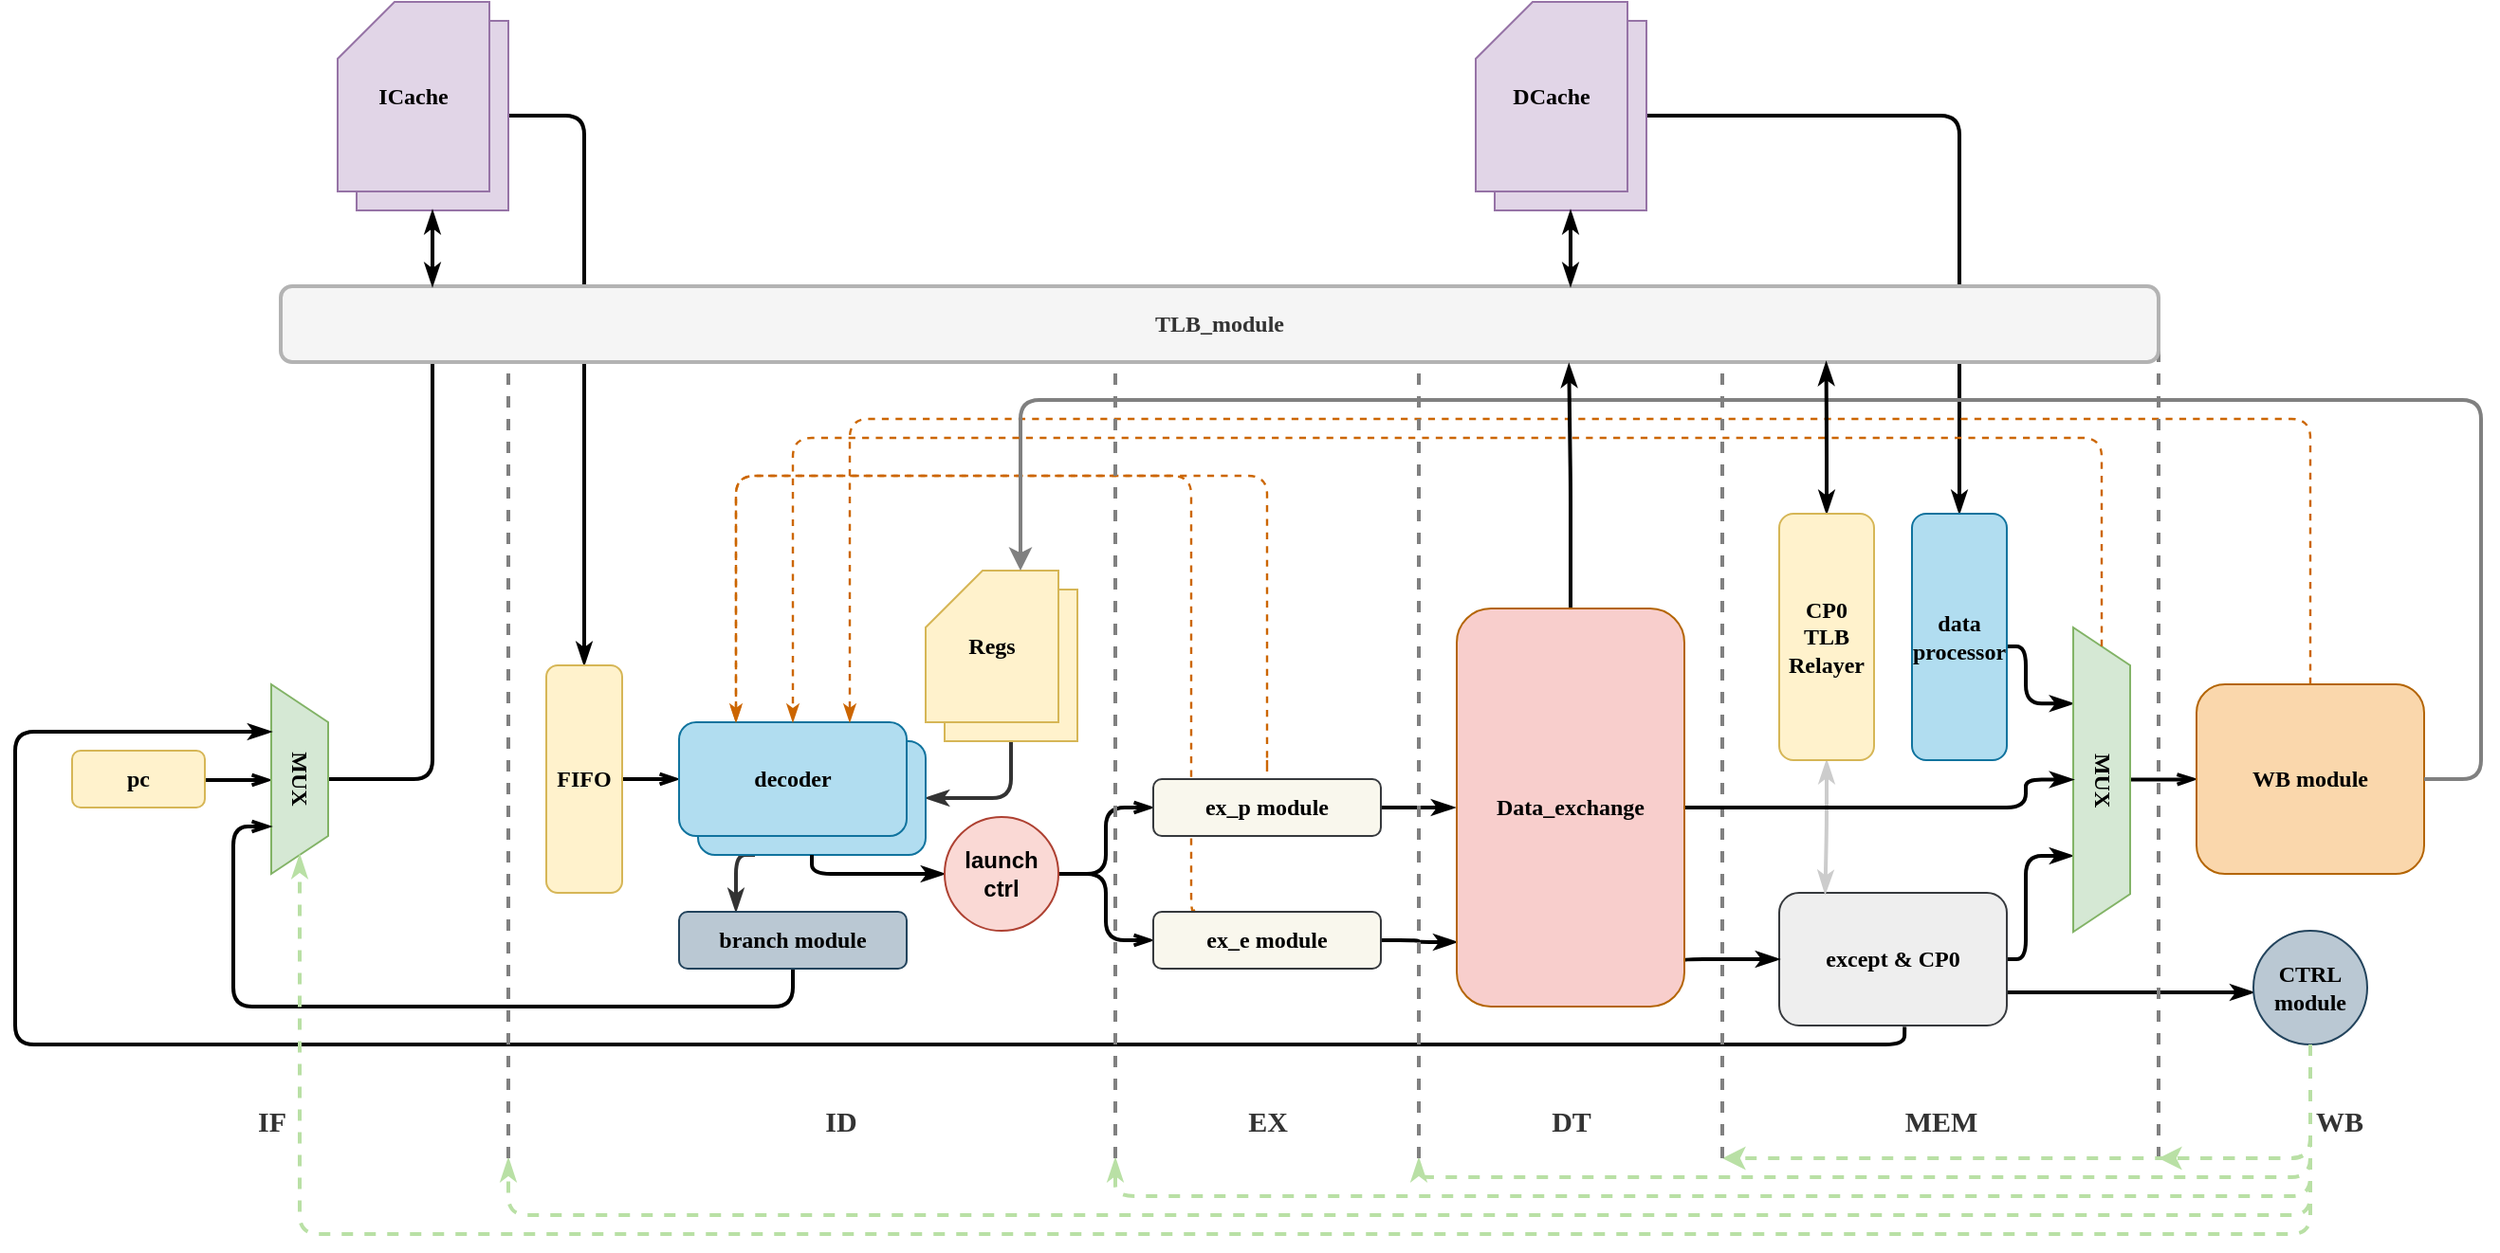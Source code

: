 <mxfile version="19.0.3" type="device"><diagram id="C5RBs43oDa-KdzZeNtuy" name="Page-1"><mxGraphModel dx="1422" dy="865" grid="1" gridSize="10" guides="1" tooltips="1" connect="1" arrows="1" fold="1" page="1" pageScale="1" pageWidth="1920" pageHeight="1200" background="none" math="0" shadow="0"><root><mxCell id="WIyWlLk6GJQsqaUBKTNV-0"/><mxCell id="WIyWlLk6GJQsqaUBKTNV-1" parent="WIyWlLk6GJQsqaUBKTNV-0"/><mxCell id="ue6sjGn8baSqymJ2mTbV-31" style="edgeStyle=orthogonalEdgeStyle;rounded=1;orthogonalLoop=1;jettySize=auto;html=1;entryX=0.5;entryY=0;entryDx=0;entryDy=0;fontFamily=Times New Roman;startArrow=none;startFill=0;endArrow=classicThin;endFill=1;strokeWidth=2;" edge="1" parent="WIyWlLk6GJQsqaUBKTNV-1" source="ue6sjGn8baSqymJ2mTbV-2" target="SR-wK00fX9KoptDXWpvx-33"><mxGeometry relative="1" as="geometry"/></mxCell><mxCell id="ue6sjGn8baSqymJ2mTbV-2" value="&lt;font face=&quot;Times New Roman&quot;&gt;&lt;b&gt;DCache&lt;/b&gt;&lt;/font&gt;" style="shape=card;whiteSpace=wrap;html=1;fillColor=#e1d5e7;strokeColor=#9673a6;" vertex="1" parent="WIyWlLk6GJQsqaUBKTNV-1"><mxGeometry x="840" y="80" width="80" height="100" as="geometry"/></mxCell><mxCell id="ue6sjGn8baSqymJ2mTbV-8" style="edgeStyle=orthogonalEdgeStyle;rounded=1;orthogonalLoop=1;jettySize=auto;html=1;exitX=1;exitY=0.5;exitDx=0;exitDy=0;exitPerimeter=0;fontFamily=Times New Roman;startArrow=none;startFill=0;endArrow=classicThin;endFill=1;strokeWidth=2;" edge="1" parent="WIyWlLk6GJQsqaUBKTNV-1" source="ue6sjGn8baSqymJ2mTbV-1" target="SR-wK00fX9KoptDXWpvx-9"><mxGeometry relative="1" as="geometry"/></mxCell><mxCell id="ue6sjGn8baSqymJ2mTbV-1" value="&lt;font face=&quot;Times New Roman&quot;&gt;&lt;b&gt;ICache&lt;/b&gt;&lt;/font&gt;" style="shape=card;whiteSpace=wrap;html=1;fillColor=#e1d5e7;strokeColor=#9673a6;" vertex="1" parent="WIyWlLk6GJQsqaUBKTNV-1"><mxGeometry x="240" y="80" width="80" height="100" as="geometry"/></mxCell><mxCell id="SR-wK00fX9KoptDXWpvx-74" style="edgeStyle=orthogonalEdgeStyle;rounded=1;orthogonalLoop=1;jettySize=auto;html=1;exitX=0.183;exitY=-0.033;exitDx=0;exitDy=0;dashed=1;fontColor=#333333;startArrow=none;startFill=0;endArrow=classicThin;endFill=1;strokeColor=#CC6600;strokeWidth=1.2;exitPerimeter=0;" parent="WIyWlLk6GJQsqaUBKTNV-1" source="SR-wK00fX9KoptDXWpvx-25" edge="1"><mxGeometry relative="1" as="geometry"><mxPoint x="440" y="450" as="targetPoint"/><Array as="points"><mxPoint x="680" y="550"/><mxPoint x="680" y="320"/><mxPoint x="440" y="320"/></Array></mxGeometry></mxCell><mxCell id="SR-wK00fX9KoptDXWpvx-75" style="edgeStyle=orthogonalEdgeStyle;rounded=1;orthogonalLoop=1;jettySize=auto;html=1;exitX=1;exitY=0.5;exitDx=0;exitDy=0;entryX=0.5;entryY=1;entryDx=0;entryDy=0;entryPerimeter=0;fontColor=#333333;startArrow=classicThin;startFill=1;endArrow=none;endFill=0;strokeColor=#333333;strokeWidth=2;" parent="WIyWlLk6GJQsqaUBKTNV-1" source="SR-wK00fX9KoptDXWpvx-35" target="SR-wK00fX9KoptDXWpvx-34" edge="1"><mxGeometry relative="1" as="geometry"><Array as="points"><mxPoint x="585" y="490"/></Array></mxGeometry></mxCell><mxCell id="SR-wK00fX9KoptDXWpvx-76" style="edgeStyle=orthogonalEdgeStyle;rounded=1;orthogonalLoop=1;jettySize=auto;html=1;exitX=0.25;exitY=1;exitDx=0;exitDy=0;entryX=0.25;entryY=0;entryDx=0;entryDy=0;fontColor=#333333;startArrow=none;startFill=0;endArrow=classicThin;endFill=1;strokeColor=#333333;strokeWidth=2;" parent="WIyWlLk6GJQsqaUBKTNV-1" source="SR-wK00fX9KoptDXWpvx-35" target="SR-wK00fX9KoptDXWpvx-13" edge="1"><mxGeometry relative="1" as="geometry"/></mxCell><mxCell id="SR-wK00fX9KoptDXWpvx-35" value="decoder" style="rounded=1;whiteSpace=wrap;html=1;labelBackgroundColor=none;fillColor=#b1ddf0;strokeColor=#10739e;" parent="WIyWlLk6GJQsqaUBKTNV-1" vertex="1"><mxGeometry x="420" y="460" width="120" height="60" as="geometry"/></mxCell><mxCell id="SR-wK00fX9KoptDXWpvx-34" value="Regs" style="shape=card;whiteSpace=wrap;html=1;labelBackgroundColor=none;fillColor=#fff2cc;strokeColor=#d6b656;" parent="WIyWlLk6GJQsqaUBKTNV-1" vertex="1"><mxGeometry x="550" y="380" width="70" height="80" as="geometry"/></mxCell><mxCell id="SR-wK00fX9KoptDXWpvx-66" style="edgeStyle=orthogonalEdgeStyle;rounded=1;orthogonalLoop=1;jettySize=auto;html=1;exitX=1;exitY=0.5;exitDx=0;exitDy=0;entryX=0.5;entryY=1;entryDx=0;entryDy=0;fontColor=#333333;startArrow=none;startFill=0;endArrow=openThin;endFill=0;strokeWidth=2;" parent="WIyWlLk6GJQsqaUBKTNV-1" target="SR-wK00fX9KoptDXWpvx-5" edge="1"><mxGeometry relative="1" as="geometry"><mxPoint x="160" y="480.5" as="sourcePoint"/></mxGeometry></mxCell><mxCell id="ue6sjGn8baSqymJ2mTbV-5" style="edgeStyle=orthogonalEdgeStyle;rounded=1;orthogonalLoop=1;jettySize=auto;html=1;exitX=0.5;exitY=0;exitDx=0;exitDy=0;fontFamily=Times New Roman;startArrow=none;startFill=0;endArrow=classicThin;endFill=1;strokeWidth=2;" edge="1" parent="WIyWlLk6GJQsqaUBKTNV-1" source="SR-wK00fX9KoptDXWpvx-5"><mxGeometry relative="1" as="geometry"><mxPoint x="280" y="260" as="targetPoint"/><Array as="points"><mxPoint x="280" y="480"/><mxPoint x="280" y="259"/></Array></mxGeometry></mxCell><mxCell id="SR-wK00fX9KoptDXWpvx-5" value="&lt;b&gt;&lt;font face=&quot;Times New Roman&quot;&gt;MUX&lt;/font&gt;&lt;/b&gt;" style="shape=trapezoid;perimeter=trapezoidPerimeter;whiteSpace=wrap;html=1;fixedSize=1;rotation=90;size=20;labelBorderColor=none;fillColor=#d5e8d4;strokeColor=#82b366;" parent="WIyWlLk6GJQsqaUBKTNV-1" vertex="1"><mxGeometry x="160" y="465" width="100" height="30" as="geometry"/></mxCell><mxCell id="SR-wK00fX9KoptDXWpvx-6" value="&lt;font face=&quot;Times New Roman&quot;&gt;&lt;b&gt;ICache&lt;/b&gt;&lt;/font&gt;" style="shape=card;whiteSpace=wrap;html=1;fillColor=#e1d5e7;strokeColor=#9673a6;" parent="WIyWlLk6GJQsqaUBKTNV-1" vertex="1"><mxGeometry x="230" y="70" width="80" height="100" as="geometry"/></mxCell><mxCell id="SR-wK00fX9KoptDXWpvx-19" value="" style="edgeStyle=orthogonalEdgeStyle;rounded=1;orthogonalLoop=1;jettySize=auto;html=1;fontColor=#333333;startArrow=none;startFill=0;strokeWidth=2;endArrow=openThin;endFill=0;" parent="WIyWlLk6GJQsqaUBKTNV-1" source="SR-wK00fX9KoptDXWpvx-9" target="SR-wK00fX9KoptDXWpvx-12" edge="1"><mxGeometry relative="1" as="geometry"/></mxCell><mxCell id="SR-wK00fX9KoptDXWpvx-9" value="&lt;b&gt;&lt;font face=&quot;Times New Roman&quot;&gt;FIFO&lt;/font&gt;&lt;/b&gt;" style="rounded=1;whiteSpace=wrap;html=1;labelBackgroundColor=none;fillColor=#fff2cc;strokeColor=#d6b656;" parent="WIyWlLk6GJQsqaUBKTNV-1" vertex="1"><mxGeometry x="340" y="420" width="40" height="120" as="geometry"/></mxCell><mxCell id="SR-wK00fX9KoptDXWpvx-11" value="&lt;b&gt;&lt;font face=&quot;Times New Roman&quot;&gt;Regs&lt;/font&gt;&lt;/b&gt;" style="shape=card;whiteSpace=wrap;html=1;labelBackgroundColor=none;fillColor=#fff2cc;strokeColor=#d6b656;" parent="WIyWlLk6GJQsqaUBKTNV-1" vertex="1"><mxGeometry x="540" y="370" width="70" height="80" as="geometry"/></mxCell><mxCell id="SR-wK00fX9KoptDXWpvx-21" style="edgeStyle=orthogonalEdgeStyle;rounded=1;orthogonalLoop=1;jettySize=auto;html=1;exitX=0.5;exitY=1;exitDx=0;exitDy=0;fontColor=#333333;startArrow=none;startFill=0;strokeWidth=2;endArrow=classicThin;endFill=1;" parent="WIyWlLk6GJQsqaUBKTNV-1" source="SR-wK00fX9KoptDXWpvx-35" target="SR-wK00fX9KoptDXWpvx-14" edge="1"><mxGeometry relative="1" as="geometry"><Array as="points"><mxPoint x="480" y="530"/></Array></mxGeometry></mxCell><mxCell id="SR-wK00fX9KoptDXWpvx-12" value="&lt;b&gt;&lt;font face=&quot;Times New Roman&quot;&gt;decoder&lt;/font&gt;&lt;/b&gt;" style="rounded=1;whiteSpace=wrap;html=1;labelBackgroundColor=none;fillColor=#b1ddf0;strokeColor=#10739e;" parent="WIyWlLk6GJQsqaUBKTNV-1" vertex="1"><mxGeometry x="410" y="450" width="120" height="60" as="geometry"/></mxCell><mxCell id="SR-wK00fX9KoptDXWpvx-22" style="edgeStyle=orthogonalEdgeStyle;rounded=1;orthogonalLoop=1;jettySize=auto;html=1;exitX=0.5;exitY=1;exitDx=0;exitDy=0;entryX=0.75;entryY=1;entryDx=0;entryDy=0;fontColor=#333333;startArrow=none;startFill=0;strokeWidth=2;endArrow=openThin;endFill=0;" parent="WIyWlLk6GJQsqaUBKTNV-1" source="SR-wK00fX9KoptDXWpvx-13" target="SR-wK00fX9KoptDXWpvx-5" edge="1"><mxGeometry relative="1" as="geometry"/></mxCell><mxCell id="SR-wK00fX9KoptDXWpvx-13" value="&lt;b&gt;&lt;font face=&quot;Times New Roman&quot;&gt;branch module&lt;/font&gt;&lt;/b&gt;" style="rounded=1;whiteSpace=wrap;html=1;labelBackgroundColor=none;fillColor=#bac8d3;strokeColor=#23445d;" parent="WIyWlLk6GJQsqaUBKTNV-1" vertex="1"><mxGeometry x="410" y="550" width="120" height="30" as="geometry"/></mxCell><mxCell id="SR-wK00fX9KoptDXWpvx-26" style="edgeStyle=orthogonalEdgeStyle;rounded=1;orthogonalLoop=1;jettySize=auto;html=1;exitX=1;exitY=0.5;exitDx=0;exitDy=0;fontColor=#333333;startArrow=none;startFill=0;endArrow=openThin;endFill=0;strokeWidth=2;" parent="WIyWlLk6GJQsqaUBKTNV-1" source="SR-wK00fX9KoptDXWpvx-14" target="SR-wK00fX9KoptDXWpvx-24" edge="1"><mxGeometry relative="1" as="geometry"/></mxCell><mxCell id="SR-wK00fX9KoptDXWpvx-27" style="edgeStyle=orthogonalEdgeStyle;rounded=1;orthogonalLoop=1;jettySize=auto;html=1;exitX=1;exitY=0.5;exitDx=0;exitDy=0;fontColor=#333333;startArrow=none;startFill=0;endArrow=openThin;endFill=0;strokeWidth=2;" parent="WIyWlLk6GJQsqaUBKTNV-1" source="SR-wK00fX9KoptDXWpvx-14" target="SR-wK00fX9KoptDXWpvx-25" edge="1"><mxGeometry relative="1" as="geometry"/></mxCell><mxCell id="SR-wK00fX9KoptDXWpvx-14" value="&lt;b&gt;launch&lt;br&gt;ctrl&lt;/b&gt;" style="ellipse;whiteSpace=wrap;html=1;aspect=fixed;labelBackgroundColor=none;fillColor=#fad9d5;strokeColor=#ae4132;" parent="WIyWlLk6GJQsqaUBKTNV-1" vertex="1"><mxGeometry x="550" y="500" width="60" height="60" as="geometry"/></mxCell><mxCell id="SR-wK00fX9KoptDXWpvx-73" style="edgeStyle=orthogonalEdgeStyle;rounded=1;orthogonalLoop=1;jettySize=auto;html=1;entryX=0.25;entryY=0;entryDx=0;entryDy=0;dashed=1;fontColor=#333333;startArrow=none;startFill=0;endArrow=openThin;endFill=0;strokeColor=#CC6600;strokeWidth=1.2;" parent="WIyWlLk6GJQsqaUBKTNV-1" target="SR-wK00fX9KoptDXWpvx-12" edge="1"><mxGeometry relative="1" as="geometry"><Array as="points"><mxPoint x="720" y="480"/><mxPoint x="720" y="320"/><mxPoint x="440" y="320"/></Array><mxPoint x="720" y="470" as="sourcePoint"/></mxGeometry></mxCell><mxCell id="ue6sjGn8baSqymJ2mTbV-25" style="edgeStyle=orthogonalEdgeStyle;rounded=1;orthogonalLoop=1;jettySize=auto;html=1;exitX=1;exitY=0.5;exitDx=0;exitDy=0;fontFamily=Times New Roman;startArrow=none;startFill=0;endArrow=classicThin;endFill=1;strokeWidth=2;" edge="1" parent="WIyWlLk6GJQsqaUBKTNV-1" source="SR-wK00fX9KoptDXWpvx-24"><mxGeometry relative="1" as="geometry"><mxPoint x="819" y="495" as="targetPoint"/></mxGeometry></mxCell><mxCell id="SR-wK00fX9KoptDXWpvx-24" value="&lt;b&gt;&lt;font face=&quot;Times New Roman&quot;&gt;ex_p module&lt;/font&gt;&lt;/b&gt;" style="rounded=1;whiteSpace=wrap;html=1;labelBackgroundColor=none;fillColor=#f9f7ed;strokeColor=#36393d;" parent="WIyWlLk6GJQsqaUBKTNV-1" vertex="1"><mxGeometry x="660" y="480" width="120" height="30" as="geometry"/></mxCell><mxCell id="ue6sjGn8baSqymJ2mTbV-26" style="edgeStyle=orthogonalEdgeStyle;rounded=1;orthogonalLoop=1;jettySize=auto;html=1;exitX=1;exitY=0.5;exitDx=0;exitDy=0;entryX=0.001;entryY=0.838;entryDx=0;entryDy=0;entryPerimeter=0;fontFamily=Times New Roman;startArrow=none;startFill=0;endArrow=classicThin;endFill=1;strokeWidth=2;" edge="1" parent="WIyWlLk6GJQsqaUBKTNV-1" source="SR-wK00fX9KoptDXWpvx-25" target="ue6sjGn8baSqymJ2mTbV-12"><mxGeometry relative="1" as="geometry"/></mxCell><mxCell id="SR-wK00fX9KoptDXWpvx-25" value="&lt;font face=&quot;Times New Roman&quot;&gt;&lt;b&gt;ex_e module&lt;/b&gt;&lt;/font&gt;" style="rounded=1;whiteSpace=wrap;html=1;labelBackgroundColor=none;fillColor=#f9f7ed;strokeColor=#36393d;" parent="WIyWlLk6GJQsqaUBKTNV-1" vertex="1"><mxGeometry x="660" y="550" width="120" height="30" as="geometry"/></mxCell><mxCell id="SR-wK00fX9KoptDXWpvx-28" value="&lt;font face=&quot;Times New Roman&quot;&gt;&lt;b&gt;DCache&lt;/b&gt;&lt;/font&gt;" style="shape=card;whiteSpace=wrap;html=1;fillColor=#e1d5e7;strokeColor=#9673a6;" parent="WIyWlLk6GJQsqaUBKTNV-1" vertex="1"><mxGeometry x="830" y="70" width="80" height="100" as="geometry"/></mxCell><mxCell id="ue6sjGn8baSqymJ2mTbV-30" style="edgeStyle=orthogonalEdgeStyle;rounded=1;orthogonalLoop=1;jettySize=auto;html=1;entryX=0.25;entryY=1;entryDx=0;entryDy=0;fontFamily=Times New Roman;startArrow=none;startFill=0;endArrow=classicThin;endFill=1;strokeWidth=2;" edge="1" parent="WIyWlLk6GJQsqaUBKTNV-1" source="SR-wK00fX9KoptDXWpvx-33" target="SR-wK00fX9KoptDXWpvx-41"><mxGeometry relative="1" as="geometry"><Array as="points"><mxPoint x="1120" y="410"/><mxPoint x="1120" y="440"/></Array></mxGeometry></mxCell><mxCell id="SR-wK00fX9KoptDXWpvx-33" value="&lt;font face=&quot;Times New Roman&quot;&gt;&lt;b&gt;data processor&lt;/b&gt;&lt;/font&gt;" style="rounded=1;whiteSpace=wrap;html=1;labelBackgroundColor=none;labelBorderColor=none;fillColor=#b1ddf0;strokeColor=#10739e;" parent="WIyWlLk6GJQsqaUBKTNV-1" vertex="1"><mxGeometry x="1060" y="340" width="50" height="130" as="geometry"/></mxCell><mxCell id="SR-wK00fX9KoptDXWpvx-71" style="edgeStyle=orthogonalEdgeStyle;rounded=1;orthogonalLoop=1;jettySize=auto;html=1;fontColor=#333333;startArrow=none;startFill=0;endArrow=classicThin;endFill=1;strokeWidth=2;exitX=1;exitY=0.75;exitDx=0;exitDy=0;" parent="WIyWlLk6GJQsqaUBKTNV-1" source="SR-wK00fX9KoptDXWpvx-37" target="SR-wK00fX9KoptDXWpvx-69" edge="1"><mxGeometry relative="1" as="geometry"><Array as="points"><mxPoint x="1140" y="593"/><mxPoint x="1140" y="593"/></Array><mxPoint x="1110" y="575" as="sourcePoint"/></mxGeometry></mxCell><mxCell id="ue6sjGn8baSqymJ2mTbV-29" style="edgeStyle=orthogonalEdgeStyle;rounded=1;orthogonalLoop=1;jettySize=auto;html=1;exitX=1;exitY=0.5;exitDx=0;exitDy=0;entryX=0.75;entryY=1;entryDx=0;entryDy=0;fontFamily=Times New Roman;startArrow=none;startFill=0;endArrow=classicThin;endFill=1;strokeWidth=2;" edge="1" parent="WIyWlLk6GJQsqaUBKTNV-1" source="SR-wK00fX9KoptDXWpvx-37" target="SR-wK00fX9KoptDXWpvx-41"><mxGeometry relative="1" as="geometry"><Array as="points"><mxPoint x="1120" y="575"/><mxPoint x="1120" y="521"/></Array></mxGeometry></mxCell><mxCell id="SR-wK00fX9KoptDXWpvx-37" value="&lt;b&gt;&lt;font face=&quot;Times New Roman&quot;&gt;except &amp;amp; CP0&lt;/font&gt;&lt;/b&gt;" style="rounded=1;whiteSpace=wrap;html=1;labelBackgroundColor=none;labelBorderColor=none;fillColor=#eeeeee;strokeColor=#36393d;" parent="WIyWlLk6GJQsqaUBKTNV-1" vertex="1"><mxGeometry x="990" y="540" width="120" height="70" as="geometry"/></mxCell><mxCell id="SR-wK00fX9KoptDXWpvx-68" value="" style="edgeStyle=orthogonalEdgeStyle;rounded=1;orthogonalLoop=1;jettySize=auto;html=1;fontColor=#333333;startArrow=none;startFill=0;endArrow=openThin;endFill=0;strokeWidth=2;" parent="WIyWlLk6GJQsqaUBKTNV-1" source="SR-wK00fX9KoptDXWpvx-41" target="SR-wK00fX9KoptDXWpvx-63" edge="1"><mxGeometry relative="1" as="geometry"/></mxCell><mxCell id="SR-wK00fX9KoptDXWpvx-41" value="&lt;font face=&quot;Times New Roman&quot;&gt;&lt;b&gt;MUX&lt;/b&gt;&lt;/font&gt;" style="shape=trapezoid;perimeter=trapezoidPerimeter;whiteSpace=wrap;html=1;fixedSize=1;rotation=90;size=20;labelBorderColor=none;fillColor=#d5e8d4;strokeColor=#82b366;" parent="WIyWlLk6GJQsqaUBKTNV-1" vertex="1"><mxGeometry x="1079.7" y="465.31" width="160.62" height="30" as="geometry"/></mxCell><mxCell id="SR-wK00fX9KoptDXWpvx-77" style="edgeStyle=orthogonalEdgeStyle;rounded=1;orthogonalLoop=1;jettySize=auto;html=1;exitX=0.5;exitY=0;exitDx=0;exitDy=0;entryX=0.75;entryY=0;entryDx=0;entryDy=0;fontColor=#333333;startArrow=none;startFill=0;endArrow=classicThin;endFill=1;strokeColor=#CC6600;strokeWidth=1.2;dashed=1;" parent="WIyWlLk6GJQsqaUBKTNV-1" source="SR-wK00fX9KoptDXWpvx-63" target="SR-wK00fX9KoptDXWpvx-12" edge="1"><mxGeometry relative="1" as="geometry"><Array as="points"><mxPoint x="1270" y="290"/><mxPoint x="500" y="290"/></Array></mxGeometry></mxCell><mxCell id="SR-wK00fX9KoptDXWpvx-63" value="&lt;font face=&quot;Times New Roman&quot;&gt;&lt;b&gt;WB module&lt;/b&gt;&lt;/font&gt;" style="rounded=1;whiteSpace=wrap;html=1;labelBackgroundColor=none;labelBorderColor=none;fillColor=#fad7ac;strokeColor=#b46504;" parent="WIyWlLk6GJQsqaUBKTNV-1" vertex="1"><mxGeometry x="1210" y="430" width="120" height="100" as="geometry"/></mxCell><mxCell id="SR-wK00fX9KoptDXWpvx-65" value="" style="endArrow=classic;html=1;rounded=1;fontColor=#333333;strokeWidth=2;exitX=1;exitY=0.5;exitDx=0;exitDy=0;entryX=0;entryY=0;entryDx=50;entryDy=0;entryPerimeter=0;strokeColor=#808080;" parent="WIyWlLk6GJQsqaUBKTNV-1" source="SR-wK00fX9KoptDXWpvx-63" target="SR-wK00fX9KoptDXWpvx-11" edge="1"><mxGeometry width="50" height="50" relative="1" as="geometry"><mxPoint x="880" y="470" as="sourcePoint"/><mxPoint x="930" y="420" as="targetPoint"/><Array as="points"><mxPoint x="1360" y="480"/><mxPoint x="1360" y="280"/><mxPoint x="590" y="280"/></Array></mxGeometry></mxCell><mxCell id="SR-wK00fX9KoptDXWpvx-67" value="" style="endArrow=classicThin;html=1;rounded=1;fontColor=#333333;strokeWidth=2;exitX=0.551;exitY=1.01;exitDx=0;exitDy=0;exitPerimeter=0;entryX=0.25;entryY=1;entryDx=0;entryDy=0;endFill=1;" parent="WIyWlLk6GJQsqaUBKTNV-1" source="SR-wK00fX9KoptDXWpvx-37" target="SR-wK00fX9KoptDXWpvx-5" edge="1"><mxGeometry width="50" height="50" relative="1" as="geometry"><mxPoint x="410" y="550" as="sourcePoint"/><mxPoint x="460" y="500" as="targetPoint"/><Array as="points"><mxPoint x="1056" y="620"/><mxPoint x="866" y="620"/><mxPoint x="60" y="620"/><mxPoint x="60" y="455"/></Array></mxGeometry></mxCell><mxCell id="SR-wK00fX9KoptDXWpvx-92" style="edgeStyle=orthogonalEdgeStyle;rounded=1;orthogonalLoop=1;jettySize=auto;html=1;exitX=0.5;exitY=1;exitDx=0;exitDy=0;dashed=1;fontFamily=Times New Roman;fontColor=#333333;startArrow=none;startFill=0;endArrow=classicThin;endFill=1;strokeColor=#B9E0A5;strokeWidth=2;" parent="WIyWlLk6GJQsqaUBKTNV-1" source="SR-wK00fX9KoptDXWpvx-69" edge="1"><mxGeometry relative="1" as="geometry"><mxPoint x="800" y="680" as="targetPoint"/><Array as="points"><mxPoint x="1270" y="690"/><mxPoint x="800" y="690"/></Array></mxGeometry></mxCell><mxCell id="SR-wK00fX9KoptDXWpvx-93" style="edgeStyle=orthogonalEdgeStyle;rounded=1;orthogonalLoop=1;jettySize=auto;html=1;exitX=0.5;exitY=1;exitDx=0;exitDy=0;dashed=1;fontFamily=Times New Roman;fontColor=#333333;startArrow=none;startFill=0;endArrow=classicThin;endFill=1;strokeColor=#B9E0A5;strokeWidth=2;" parent="WIyWlLk6GJQsqaUBKTNV-1" source="SR-wK00fX9KoptDXWpvx-69" edge="1"><mxGeometry relative="1" as="geometry"><mxPoint x="640" y="680" as="targetPoint"/><Array as="points"><mxPoint x="1270" y="700"/><mxPoint x="640" y="700"/></Array></mxGeometry></mxCell><mxCell id="SR-wK00fX9KoptDXWpvx-94" style="edgeStyle=orthogonalEdgeStyle;rounded=1;orthogonalLoop=1;jettySize=auto;html=1;exitX=0.5;exitY=1;exitDx=0;exitDy=0;dashed=1;fontFamily=Times New Roman;fontColor=#333333;startArrow=none;startFill=0;endArrow=classicThin;endFill=1;strokeColor=#B9E0A5;strokeWidth=2;" parent="WIyWlLk6GJQsqaUBKTNV-1" source="SR-wK00fX9KoptDXWpvx-69" edge="1"><mxGeometry relative="1" as="geometry"><mxPoint x="320" y="680" as="targetPoint"/><Array as="points"><mxPoint x="1270" y="710"/><mxPoint x="320" y="710"/></Array></mxGeometry></mxCell><mxCell id="SR-wK00fX9KoptDXWpvx-95" style="edgeStyle=orthogonalEdgeStyle;rounded=1;orthogonalLoop=1;jettySize=auto;html=1;exitX=0.5;exitY=1;exitDx=0;exitDy=0;dashed=1;fontFamily=Times New Roman;fontColor=#333333;startArrow=none;startFill=0;endArrow=classicThin;endFill=1;strokeColor=#B9E0A5;strokeWidth=2;" parent="WIyWlLk6GJQsqaUBKTNV-1" source="SR-wK00fX9KoptDXWpvx-69" target="SR-wK00fX9KoptDXWpvx-5" edge="1"><mxGeometry relative="1" as="geometry"><Array as="points"><mxPoint x="1270" y="720"/><mxPoint x="210" y="720"/></Array></mxGeometry></mxCell><mxCell id="SR-wK00fX9KoptDXWpvx-69" value="&lt;font face=&quot;Times New Roman&quot;&gt;&lt;b&gt;CTRL&lt;br&gt;module&lt;/b&gt;&lt;/font&gt;" style="ellipse;whiteSpace=wrap;html=1;aspect=fixed;labelBackgroundColor=none;fillColor=#bac8d3;strokeColor=#23445d;" parent="WIyWlLk6GJQsqaUBKTNV-1" vertex="1"><mxGeometry x="1240" y="560" width="60" height="60" as="geometry"/></mxCell><mxCell id="SR-wK00fX9KoptDXWpvx-80" value="" style="endArrow=classicThin;html=1;rounded=1;dashed=1;fontColor=#333333;strokeColor=#CC6600;strokeWidth=1.2;exitX=0;exitY=0.5;exitDx=0;exitDy=0;entryX=0.5;entryY=0;entryDx=0;entryDy=0;endFill=1;" parent="WIyWlLk6GJQsqaUBKTNV-1" source="SR-wK00fX9KoptDXWpvx-41" target="SR-wK00fX9KoptDXWpvx-12" edge="1"><mxGeometry width="50" height="50" relative="1" as="geometry"><mxPoint x="730" y="490" as="sourcePoint"/><mxPoint x="780" y="440" as="targetPoint"/><Array as="points"><mxPoint x="1160" y="300"/><mxPoint x="470" y="300"/></Array></mxGeometry></mxCell><mxCell id="SR-wK00fX9KoptDXWpvx-81" value="&lt;b&gt;pc&lt;/b&gt;" style="rounded=1;whiteSpace=wrap;html=1;labelBackgroundColor=none;labelBorderColor=none;fontFamily=Times New Roman;fillColor=#fff2cc;strokeColor=#d6b656;" parent="WIyWlLk6GJQsqaUBKTNV-1" vertex="1"><mxGeometry x="90" y="465" width="70" height="30" as="geometry"/></mxCell><mxCell id="SR-wK00fX9KoptDXWpvx-85" value="" style="endArrow=none;dashed=1;html=1;rounded=1;fontFamily=Times New Roman;fontColor=#333333;strokeColor=#808080;strokeWidth=2;" parent="WIyWlLk6GJQsqaUBKTNV-1" edge="1"><mxGeometry width="50" height="50" relative="1" as="geometry"><mxPoint x="320" y="680" as="sourcePoint"/><mxPoint x="320" y="220" as="targetPoint"/></mxGeometry></mxCell><mxCell id="SR-wK00fX9KoptDXWpvx-87" value="" style="endArrow=none;dashed=1;html=1;rounded=1;fontFamily=Times New Roman;fontColor=#333333;strokeColor=#808080;strokeWidth=2;" parent="WIyWlLk6GJQsqaUBKTNV-1" edge="1"><mxGeometry width="50" height="50" relative="1" as="geometry"><mxPoint x="640" y="680" as="sourcePoint"/><mxPoint x="640" y="220" as="targetPoint"/></mxGeometry></mxCell><mxCell id="SR-wK00fX9KoptDXWpvx-88" value="" style="endArrow=none;dashed=1;html=1;rounded=1;fontFamily=Times New Roman;fontColor=#333333;strokeColor=#808080;strokeWidth=2;" parent="WIyWlLk6GJQsqaUBKTNV-1" edge="1"><mxGeometry width="50" height="50" relative="1" as="geometry"><mxPoint x="800" y="680" as="sourcePoint"/><mxPoint x="800" y="220" as="targetPoint"/></mxGeometry></mxCell><mxCell id="SR-wK00fX9KoptDXWpvx-89" value="" style="endArrow=none;dashed=1;html=1;rounded=1;fontFamily=Times New Roman;fontColor=#333333;strokeColor=#808080;strokeWidth=2;" parent="WIyWlLk6GJQsqaUBKTNV-1" edge="1"><mxGeometry width="50" height="50" relative="1" as="geometry"><mxPoint x="1190" y="680" as="sourcePoint"/><mxPoint x="1190" y="250" as="targetPoint"/></mxGeometry></mxCell><mxCell id="SR-wK00fX9KoptDXWpvx-91" value="" style="endArrow=classic;html=1;rounded=1;dashed=1;fontFamily=Times New Roman;fontColor=#333333;strokeColor=#B9E0A5;strokeWidth=2;exitX=0.5;exitY=1;exitDx=0;exitDy=0;" parent="WIyWlLk6GJQsqaUBKTNV-1" source="SR-wK00fX9KoptDXWpvx-69" edge="1"><mxGeometry width="50" height="50" relative="1" as="geometry"><mxPoint x="790" y="590" as="sourcePoint"/><mxPoint x="960" y="680" as="targetPoint"/><Array as="points"><mxPoint x="1270" y="680"/></Array></mxGeometry></mxCell><mxCell id="SR-wK00fX9KoptDXWpvx-96" value="&lt;b&gt;&lt;font style=&quot;font-size: 15px;&quot;&gt;IF&lt;/font&gt;&lt;/b&gt;" style="text;html=1;resizable=0;autosize=1;align=center;verticalAlign=middle;points=[];fillColor=none;strokeColor=none;rounded=0;labelBackgroundColor=none;labelBorderColor=none;fontFamily=Times New Roman;fontColor=#333333;" parent="WIyWlLk6GJQsqaUBKTNV-1" vertex="1"><mxGeometry x="180" y="650" width="30" height="20" as="geometry"/></mxCell><mxCell id="SR-wK00fX9KoptDXWpvx-97" value="&lt;b&gt;&lt;font style=&quot;font-size: 15px;&quot;&gt;ID&lt;/font&gt;&lt;/b&gt;" style="text;html=1;resizable=0;autosize=1;align=center;verticalAlign=middle;points=[];fillColor=none;strokeColor=none;rounded=0;labelBackgroundColor=none;labelBorderColor=none;fontFamily=Times New Roman;fontColor=#333333;" parent="WIyWlLk6GJQsqaUBKTNV-1" vertex="1"><mxGeometry x="480" y="650" width="30" height="20" as="geometry"/></mxCell><mxCell id="SR-wK00fX9KoptDXWpvx-98" value="&lt;b&gt;&lt;font style=&quot;font-size: 15px;&quot;&gt;EX&lt;/font&gt;&lt;/b&gt;" style="text;html=1;resizable=0;autosize=1;align=center;verticalAlign=middle;points=[];fillColor=none;strokeColor=none;rounded=0;labelBackgroundColor=none;labelBorderColor=none;fontFamily=Times New Roman;fontColor=#333333;" parent="WIyWlLk6GJQsqaUBKTNV-1" vertex="1"><mxGeometry x="700" y="650" width="40" height="20" as="geometry"/></mxCell><mxCell id="SR-wK00fX9KoptDXWpvx-99" value="&lt;b&gt;&lt;font style=&quot;font-size: 15px;&quot;&gt;MEM&lt;/font&gt;&lt;/b&gt;" style="text;html=1;resizable=0;autosize=1;align=center;verticalAlign=middle;points=[];fillColor=none;strokeColor=none;rounded=0;labelBackgroundColor=none;labelBorderColor=none;fontFamily=Times New Roman;fontColor=#333333;" parent="WIyWlLk6GJQsqaUBKTNV-1" vertex="1"><mxGeometry x="1050" y="650" width="50" height="20" as="geometry"/></mxCell><mxCell id="SR-wK00fX9KoptDXWpvx-100" value="&lt;b&gt;&lt;font style=&quot;font-size: 15px;&quot;&gt;WB&lt;/font&gt;&lt;/b&gt;" style="text;html=1;resizable=0;autosize=1;align=center;verticalAlign=middle;points=[];fillColor=none;strokeColor=none;rounded=0;labelBackgroundColor=none;labelBorderColor=none;fontFamily=Times New Roman;fontColor=#333333;" parent="WIyWlLk6GJQsqaUBKTNV-1" vertex="1"><mxGeometry x="1265" y="650" width="40" height="20" as="geometry"/></mxCell><mxCell id="ue6sjGn8baSqymJ2mTbV-9" value="" style="endArrow=none;dashed=1;html=1;rounded=1;fontFamily=Times New Roman;fontColor=#333333;strokeColor=#808080;strokeWidth=2;" edge="1" parent="WIyWlLk6GJQsqaUBKTNV-1"><mxGeometry width="50" height="50" relative="1" as="geometry"><mxPoint x="960" y="680" as="sourcePoint"/><mxPoint x="960" y="240" as="targetPoint"/></mxGeometry></mxCell><mxCell id="ue6sjGn8baSqymJ2mTbV-0" value="&lt;b&gt;&lt;font face=&quot;Times New Roman&quot;&gt;TLB_module&lt;/font&gt;&lt;/b&gt;" style="rounded=1;whiteSpace=wrap;html=1;fillColor=#f5f5f5;fontColor=#333333;strokeColor=#B3B3B3;strokeWidth=2;" vertex="1" parent="WIyWlLk6GJQsqaUBKTNV-1"><mxGeometry x="200" y="220" width="990" height="40" as="geometry"/></mxCell><mxCell id="ue6sjGn8baSqymJ2mTbV-7" value="" style="endArrow=classicThin;html=1;rounded=1;fontFamily=Times New Roman;strokeWidth=2;endFill=1;entryX=0.5;entryY=1;entryDx=0;entryDy=0;entryPerimeter=0;startArrow=classicThin;startFill=1;" edge="1" parent="WIyWlLk6GJQsqaUBKTNV-1" target="ue6sjGn8baSqymJ2mTbV-1"><mxGeometry width="50" height="50" relative="1" as="geometry"><mxPoint x="280" y="220" as="sourcePoint"/><mxPoint x="780" y="320" as="targetPoint"/></mxGeometry></mxCell><mxCell id="ue6sjGn8baSqymJ2mTbV-10" value="&lt;b&gt;&lt;font style=&quot;font-size: 15px;&quot;&gt;DT&lt;/font&gt;&lt;/b&gt;" style="text;html=1;resizable=0;autosize=1;align=center;verticalAlign=middle;points=[];fillColor=none;strokeColor=none;rounded=0;labelBackgroundColor=none;labelBorderColor=none;fontFamily=Times New Roman;fontColor=#333333;" vertex="1" parent="WIyWlLk6GJQsqaUBKTNV-1"><mxGeometry x="860" y="650" width="40" height="20" as="geometry"/></mxCell><mxCell id="ue6sjGn8baSqymJ2mTbV-33" style="edgeStyle=orthogonalEdgeStyle;rounded=1;orthogonalLoop=1;jettySize=auto;html=1;exitX=0.5;exitY=0;exitDx=0;exitDy=0;entryX=0.823;entryY=1;entryDx=0;entryDy=0;entryPerimeter=0;fontFamily=Times New Roman;startArrow=classicThin;startFill=1;endArrow=classicThin;endFill=1;strokeWidth=2;strokeColor=#000000;fillColor=#fff2cc;" edge="1" parent="WIyWlLk6GJQsqaUBKTNV-1" source="ue6sjGn8baSqymJ2mTbV-11" target="ue6sjGn8baSqymJ2mTbV-0"><mxGeometry relative="1" as="geometry"/></mxCell><mxCell id="ue6sjGn8baSqymJ2mTbV-34" style="edgeStyle=orthogonalEdgeStyle;rounded=1;orthogonalLoop=1;jettySize=auto;html=1;exitX=0.5;exitY=1;exitDx=0;exitDy=0;entryX=0.202;entryY=0.006;entryDx=0;entryDy=0;entryPerimeter=0;fontFamily=Times New Roman;startArrow=classicThin;startFill=1;endArrow=classicThin;endFill=1;strokeWidth=2;strokeColor=#CCCCCC;" edge="1" parent="WIyWlLk6GJQsqaUBKTNV-1" source="ue6sjGn8baSqymJ2mTbV-11" target="SR-wK00fX9KoptDXWpvx-37"><mxGeometry relative="1" as="geometry"/></mxCell><mxCell id="ue6sjGn8baSqymJ2mTbV-11" value="&lt;font face=&quot;Times New Roman&quot;&gt;&lt;b&gt;CP0&lt;br&gt;TLB&lt;br&gt;Relayer&lt;/b&gt;&lt;/font&gt;" style="rounded=1;whiteSpace=wrap;html=1;labelBackgroundColor=none;labelBorderColor=none;fillColor=#fff2cc;strokeColor=#d6b656;" vertex="1" parent="WIyWlLk6GJQsqaUBKTNV-1"><mxGeometry x="990" y="340" width="50" height="130" as="geometry"/></mxCell><mxCell id="ue6sjGn8baSqymJ2mTbV-14" style="edgeStyle=orthogonalEdgeStyle;rounded=1;orthogonalLoop=1;jettySize=auto;html=1;exitX=0.992;exitY=0.887;exitDx=0;exitDy=0;entryX=0;entryY=0.5;entryDx=0;entryDy=0;fontFamily=Times New Roman;startArrow=none;startFill=0;endArrow=classicThin;endFill=1;strokeWidth=2;exitPerimeter=0;" edge="1" parent="WIyWlLk6GJQsqaUBKTNV-1" source="ue6sjGn8baSqymJ2mTbV-12" target="SR-wK00fX9KoptDXWpvx-37"><mxGeometry relative="1" as="geometry"><Array as="points"><mxPoint x="940" y="576"/><mxPoint x="940" y="575"/></Array></mxGeometry></mxCell><mxCell id="ue6sjGn8baSqymJ2mTbV-20" style="edgeStyle=orthogonalEdgeStyle;rounded=1;orthogonalLoop=1;jettySize=auto;html=1;exitX=0.5;exitY=0;exitDx=0;exitDy=0;entryX=0.686;entryY=1.025;entryDx=0;entryDy=0;entryPerimeter=0;fontFamily=Times New Roman;startArrow=none;startFill=0;endArrow=classicThin;endFill=1;strokeWidth=2;" edge="1" parent="WIyWlLk6GJQsqaUBKTNV-1" source="ue6sjGn8baSqymJ2mTbV-12" target="ue6sjGn8baSqymJ2mTbV-0"><mxGeometry relative="1" as="geometry"/></mxCell><mxCell id="ue6sjGn8baSqymJ2mTbV-36" style="edgeStyle=orthogonalEdgeStyle;rounded=1;orthogonalLoop=1;jettySize=auto;html=1;exitX=1;exitY=0.5;exitDx=0;exitDy=0;entryX=0.5;entryY=1;entryDx=0;entryDy=0;fontFamily=Times New Roman;startArrow=none;startFill=0;endArrow=classicThin;endFill=1;strokeWidth=2;" edge="1" parent="WIyWlLk6GJQsqaUBKTNV-1" source="ue6sjGn8baSqymJ2mTbV-12" target="SR-wK00fX9KoptDXWpvx-41"><mxGeometry relative="1" as="geometry"><Array as="points"><mxPoint x="1120" y="495"/><mxPoint x="1120" y="480"/></Array></mxGeometry></mxCell><mxCell id="ue6sjGn8baSqymJ2mTbV-12" value="&lt;font face=&quot;Times New Roman&quot;&gt;&lt;b&gt;Data_exchange&lt;/b&gt;&lt;/font&gt;" style="rounded=1;whiteSpace=wrap;html=1;labelBackgroundColor=none;labelBorderColor=none;fillColor=#F8CECC;strokeColor=#b46504;" vertex="1" parent="WIyWlLk6GJQsqaUBKTNV-1"><mxGeometry x="820" y="390" width="120" height="210" as="geometry"/></mxCell><mxCell id="ue6sjGn8baSqymJ2mTbV-18" value="" style="endArrow=classicThin;html=1;rounded=1;fontFamily=Times New Roman;strokeWidth=2;entryX=0.5;entryY=1;entryDx=0;entryDy=0;entryPerimeter=0;startArrow=classicThin;startFill=1;endFill=1;" edge="1" parent="WIyWlLk6GJQsqaUBKTNV-1" target="ue6sjGn8baSqymJ2mTbV-2"><mxGeometry width="50" height="50" relative="1" as="geometry"><mxPoint x="880" y="220" as="sourcePoint"/><mxPoint x="780" y="320" as="targetPoint"/></mxGeometry></mxCell><mxCell id="ue6sjGn8baSqymJ2mTbV-35" value="" style="endArrow=classic;html=1;rounded=1;dashed=1;fontFamily=Times New Roman;fontColor=#333333;strokeColor=#B9E0A5;strokeWidth=2;exitX=0.5;exitY=1;exitDx=0;exitDy=0;" edge="1" parent="WIyWlLk6GJQsqaUBKTNV-1" source="SR-wK00fX9KoptDXWpvx-69"><mxGeometry width="50" height="50" relative="1" as="geometry"><mxPoint x="1280" y="630" as="sourcePoint"/><mxPoint x="1190" y="680" as="targetPoint"/><Array as="points"><mxPoint x="1270" y="680"/></Array></mxGeometry></mxCell></root></mxGraphModel></diagram></mxfile>